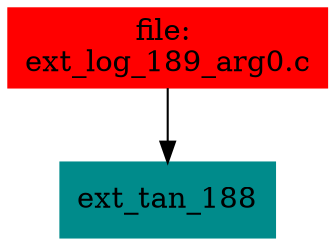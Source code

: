 digraph G {
node [shape=box]

0 [label="file: 
ext_log_189_arg0.c",color=red, style=filled]
1 [label="ext_tan_188",color=cyan4, style=filled]
0 -> 1


}


